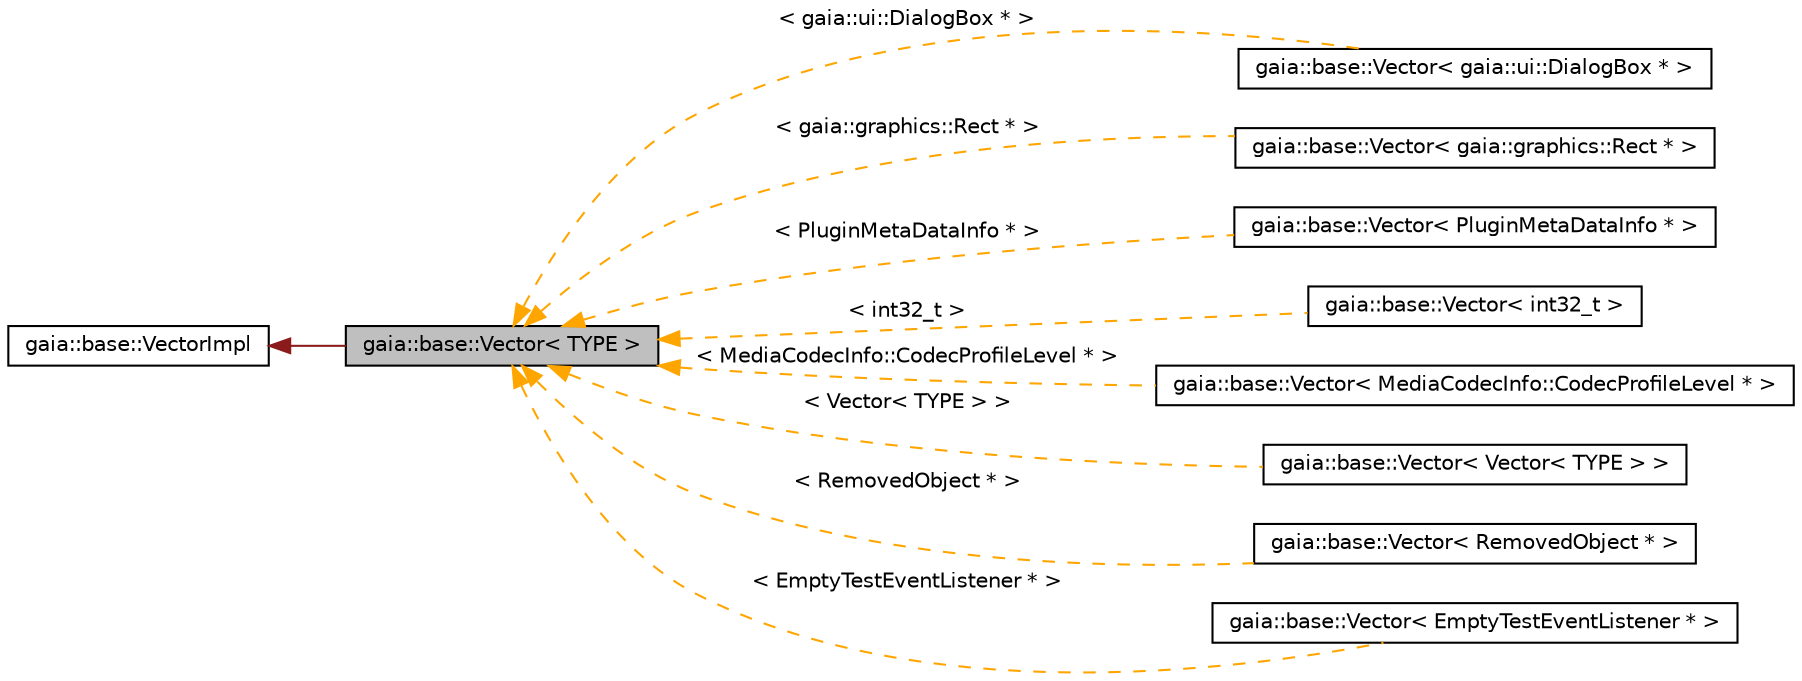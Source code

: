 digraph G
{
  edge [fontname="Helvetica",fontsize="10",labelfontname="Helvetica",labelfontsize="10"];
  node [fontname="Helvetica",fontsize="10",shape=record];
  rankdir=LR;
  Node1 [label="gaia::base::Vector\< TYPE \>",height=0.2,width=0.4,color="black", fillcolor="grey75", style="filled" fontcolor="black"];
  Node2 -> Node1 [dir=back,color="firebrick4",fontsize="10",style="solid",fontname="Helvetica"];
  Node2 [label="gaia::base::VectorImpl",height=0.2,width=0.4,color="black", fillcolor="white", style="filled",URL="$d0/d21/classgaia_1_1base_1_1_vector_impl.html",tooltip="Implements vector data structure equipped with copy-on-write mechanism."];
  Node1 -> Node3 [dir=back,color="orange",fontsize="10",style="dashed",label="\< gaia::ui::DialogBox * \>",fontname="Helvetica"];
  Node3 [label="gaia::base::Vector\< gaia::ui::DialogBox * \>",height=0.2,width=0.4,color="black", fillcolor="white", style="filled",URL="$df/d5d/classgaia_1_1base_1_1_vector.html"];
  Node1 -> Node4 [dir=back,color="orange",fontsize="10",style="dashed",label="\< gaia::graphics::Rect * \>",fontname="Helvetica"];
  Node4 [label="gaia::base::Vector\< gaia::graphics::Rect * \>",height=0.2,width=0.4,color="black", fillcolor="white", style="filled",URL="$df/d5d/classgaia_1_1base_1_1_vector.html"];
  Node1 -> Node5 [dir=back,color="orange",fontsize="10",style="dashed",label="\< PluginMetaDataInfo * \>",fontname="Helvetica"];
  Node5 [label="gaia::base::Vector\< PluginMetaDataInfo * \>",height=0.2,width=0.4,color="black", fillcolor="white", style="filled",URL="$df/d5d/classgaia_1_1base_1_1_vector.html"];
  Node1 -> Node6 [dir=back,color="orange",fontsize="10",style="dashed",label="\< int32_t \>",fontname="Helvetica"];
  Node6 [label="gaia::base::Vector\< int32_t \>",height=0.2,width=0.4,color="black", fillcolor="white", style="filled",URL="$df/d5d/classgaia_1_1base_1_1_vector.html"];
  Node1 -> Node7 [dir=back,color="orange",fontsize="10",style="dashed",label="\< MediaCodecInfo::CodecProfileLevel * \>",fontname="Helvetica"];
  Node7 [label="gaia::base::Vector\< MediaCodecInfo::CodecProfileLevel * \>",height=0.2,width=0.4,color="black", fillcolor="white", style="filled",URL="$df/d5d/classgaia_1_1base_1_1_vector.html"];
  Node1 -> Node8 [dir=back,color="orange",fontsize="10",style="dashed",label="\< Vector\< TYPE \> \>",fontname="Helvetica"];
  Node8 [label="gaia::base::Vector\< Vector\< TYPE \> \>",height=0.2,width=0.4,color="black", fillcolor="white", style="filled",URL="$df/d5d/classgaia_1_1base_1_1_vector.html"];
  Node1 -> Node9 [dir=back,color="orange",fontsize="10",style="dashed",label="\< RemovedObject * \>",fontname="Helvetica"];
  Node9 [label="gaia::base::Vector\< RemovedObject * \>",height=0.2,width=0.4,color="black", fillcolor="white", style="filled",URL="$df/d5d/classgaia_1_1base_1_1_vector.html"];
  Node1 -> Node10 [dir=back,color="orange",fontsize="10",style="dashed",label="\< EmptyTestEventListener * \>",fontname="Helvetica"];
  Node10 [label="gaia::base::Vector\< EmptyTestEventListener * \>",height=0.2,width=0.4,color="black", fillcolor="white", style="filled",URL="$df/d5d/classgaia_1_1base_1_1_vector.html"];
}
